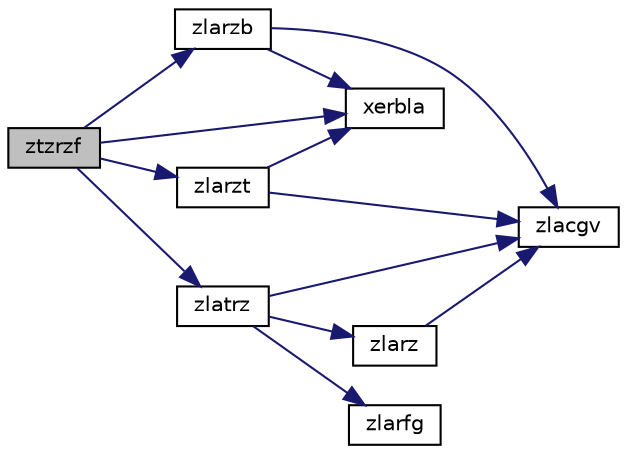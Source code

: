 digraph "ztzrzf"
{
 // LATEX_PDF_SIZE
  edge [fontname="Helvetica",fontsize="10",labelfontname="Helvetica",labelfontsize="10"];
  node [fontname="Helvetica",fontsize="10",shape=record];
  rankdir="LR";
  Node1 [label="ztzrzf",height=0.2,width=0.4,color="black", fillcolor="grey75", style="filled", fontcolor="black",tooltip="ZTZRZF"];
  Node1 -> Node2 [color="midnightblue",fontsize="10",style="solid",fontname="Helvetica"];
  Node2 [label="xerbla",height=0.2,width=0.4,color="black", fillcolor="white", style="filled",URL="$xerbla_8f.html#a377ee61015baf8dea7770b3a404b1c07",tooltip="XERBLA"];
  Node1 -> Node3 [color="midnightblue",fontsize="10",style="solid",fontname="Helvetica"];
  Node3 [label="zlarzb",height=0.2,width=0.4,color="black", fillcolor="white", style="filled",URL="$zlarzb_8f.html#a0eaf97ddc4b598206ea7d0297d3360f3",tooltip="ZLARZB applies a block reflector or its conjugate-transpose to a general matrix."];
  Node3 -> Node2 [color="midnightblue",fontsize="10",style="solid",fontname="Helvetica"];
  Node3 -> Node4 [color="midnightblue",fontsize="10",style="solid",fontname="Helvetica"];
  Node4 [label="zlacgv",height=0.2,width=0.4,color="black", fillcolor="white", style="filled",URL="$zlacgv_8f.html#ad2595ab7c6b89e1ff2e9d05542431719",tooltip="ZLACGV conjugates a complex vector."];
  Node1 -> Node5 [color="midnightblue",fontsize="10",style="solid",fontname="Helvetica"];
  Node5 [label="zlarzt",height=0.2,width=0.4,color="black", fillcolor="white", style="filled",URL="$zlarzt_8f.html#a1ac47419220403e705b6040108cd2605",tooltip="ZLARZT forms the triangular factor T of a block reflector H = I - vtvH."];
  Node5 -> Node2 [color="midnightblue",fontsize="10",style="solid",fontname="Helvetica"];
  Node5 -> Node4 [color="midnightblue",fontsize="10",style="solid",fontname="Helvetica"];
  Node1 -> Node6 [color="midnightblue",fontsize="10",style="solid",fontname="Helvetica"];
  Node6 [label="zlatrz",height=0.2,width=0.4,color="black", fillcolor="white", style="filled",URL="$zlatrz_8f.html#acfb5400ceed8283ceea69631fec95e6b",tooltip="ZLATRZ factors an upper trapezoidal matrix by means of unitary transformations."];
  Node6 -> Node4 [color="midnightblue",fontsize="10",style="solid",fontname="Helvetica"];
  Node6 -> Node7 [color="midnightblue",fontsize="10",style="solid",fontname="Helvetica"];
  Node7 [label="zlarfg",height=0.2,width=0.4,color="black", fillcolor="white", style="filled",URL="$zlarfg_8f.html#af496f956f05bac0668fed468230355c7",tooltip="ZLARFG generates an elementary reflector (Householder matrix)."];
  Node6 -> Node8 [color="midnightblue",fontsize="10",style="solid",fontname="Helvetica"];
  Node8 [label="zlarz",height=0.2,width=0.4,color="black", fillcolor="white", style="filled",URL="$zlarz_8f.html#ae9f9e33aae12b0322d2547a017c02276",tooltip="ZLARZ applies an elementary reflector (as returned by stzrzf) to a general matrix."];
  Node8 -> Node4 [color="midnightblue",fontsize="10",style="solid",fontname="Helvetica"];
}

